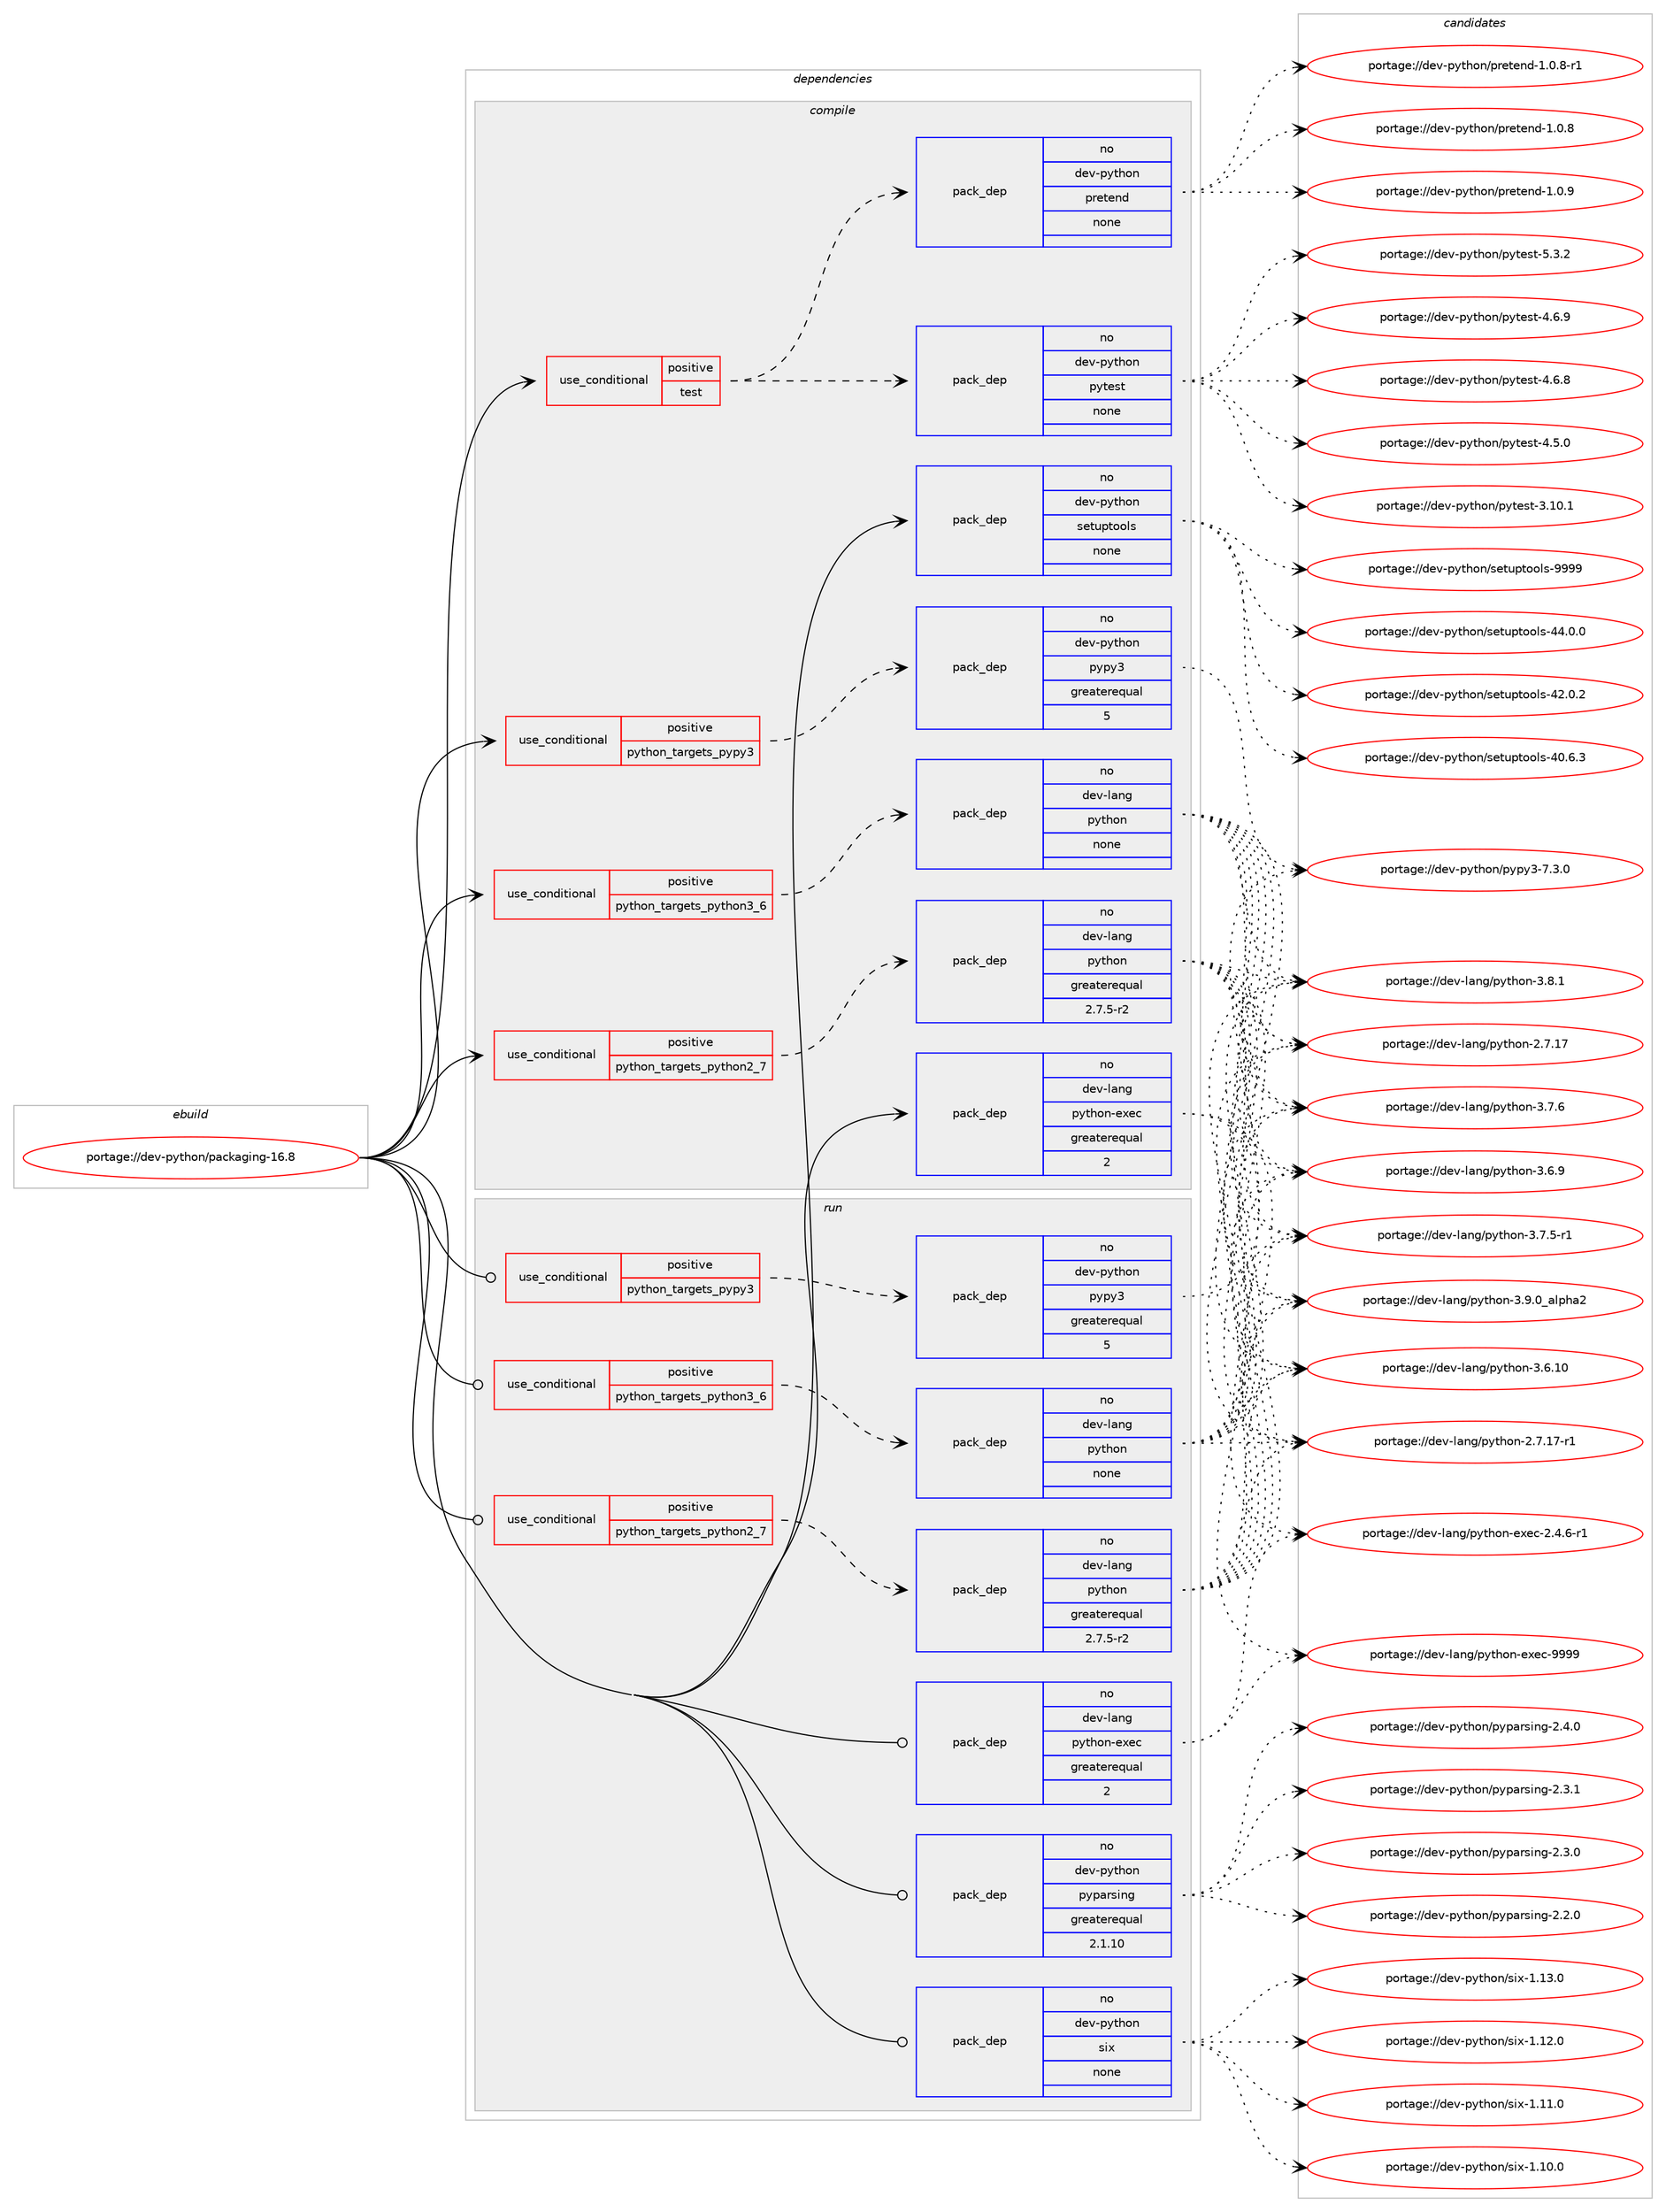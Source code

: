 digraph prolog {

# *************
# Graph options
# *************

newrank=true;
concentrate=true;
compound=true;
graph [rankdir=LR,fontname=Helvetica,fontsize=10,ranksep=1.5];#, ranksep=2.5, nodesep=0.2];
edge  [arrowhead=vee];
node  [fontname=Helvetica,fontsize=10];

# **********
# The ebuild
# **********

subgraph cluster_leftcol {
color=gray;
rank=same;
label=<<i>ebuild</i>>;
id [label="portage://dev-python/packaging-16.8", color=red, width=4, href="../dev-python/packaging-16.8.svg"];
}

# ****************
# The dependencies
# ****************

subgraph cluster_midcol {
color=gray;
label=<<i>dependencies</i>>;
subgraph cluster_compile {
fillcolor="#eeeeee";
style=filled;
label=<<i>compile</i>>;
subgraph cond111495 {
dependency444552 [label=<<TABLE BORDER="0" CELLBORDER="1" CELLSPACING="0" CELLPADDING="4"><TR><TD ROWSPAN="3" CELLPADDING="10">use_conditional</TD></TR><TR><TD>positive</TD></TR><TR><TD>python_targets_pypy3</TD></TR></TABLE>>, shape=none, color=red];
subgraph pack328087 {
dependency444553 [label=<<TABLE BORDER="0" CELLBORDER="1" CELLSPACING="0" CELLPADDING="4" WIDTH="220"><TR><TD ROWSPAN="6" CELLPADDING="30">pack_dep</TD></TR><TR><TD WIDTH="110">no</TD></TR><TR><TD>dev-python</TD></TR><TR><TD>pypy3</TD></TR><TR><TD>greaterequal</TD></TR><TR><TD>5</TD></TR></TABLE>>, shape=none, color=blue];
}
dependency444552:e -> dependency444553:w [weight=20,style="dashed",arrowhead="vee"];
}
id:e -> dependency444552:w [weight=20,style="solid",arrowhead="vee"];
subgraph cond111496 {
dependency444554 [label=<<TABLE BORDER="0" CELLBORDER="1" CELLSPACING="0" CELLPADDING="4"><TR><TD ROWSPAN="3" CELLPADDING="10">use_conditional</TD></TR><TR><TD>positive</TD></TR><TR><TD>python_targets_python2_7</TD></TR></TABLE>>, shape=none, color=red];
subgraph pack328088 {
dependency444555 [label=<<TABLE BORDER="0" CELLBORDER="1" CELLSPACING="0" CELLPADDING="4" WIDTH="220"><TR><TD ROWSPAN="6" CELLPADDING="30">pack_dep</TD></TR><TR><TD WIDTH="110">no</TD></TR><TR><TD>dev-lang</TD></TR><TR><TD>python</TD></TR><TR><TD>greaterequal</TD></TR><TR><TD>2.7.5-r2</TD></TR></TABLE>>, shape=none, color=blue];
}
dependency444554:e -> dependency444555:w [weight=20,style="dashed",arrowhead="vee"];
}
id:e -> dependency444554:w [weight=20,style="solid",arrowhead="vee"];
subgraph cond111497 {
dependency444556 [label=<<TABLE BORDER="0" CELLBORDER="1" CELLSPACING="0" CELLPADDING="4"><TR><TD ROWSPAN="3" CELLPADDING="10">use_conditional</TD></TR><TR><TD>positive</TD></TR><TR><TD>python_targets_python3_6</TD></TR></TABLE>>, shape=none, color=red];
subgraph pack328089 {
dependency444557 [label=<<TABLE BORDER="0" CELLBORDER="1" CELLSPACING="0" CELLPADDING="4" WIDTH="220"><TR><TD ROWSPAN="6" CELLPADDING="30">pack_dep</TD></TR><TR><TD WIDTH="110">no</TD></TR><TR><TD>dev-lang</TD></TR><TR><TD>python</TD></TR><TR><TD>none</TD></TR><TR><TD></TD></TR></TABLE>>, shape=none, color=blue];
}
dependency444556:e -> dependency444557:w [weight=20,style="dashed",arrowhead="vee"];
}
id:e -> dependency444556:w [weight=20,style="solid",arrowhead="vee"];
subgraph cond111498 {
dependency444558 [label=<<TABLE BORDER="0" CELLBORDER="1" CELLSPACING="0" CELLPADDING="4"><TR><TD ROWSPAN="3" CELLPADDING="10">use_conditional</TD></TR><TR><TD>positive</TD></TR><TR><TD>test</TD></TR></TABLE>>, shape=none, color=red];
subgraph pack328090 {
dependency444559 [label=<<TABLE BORDER="0" CELLBORDER="1" CELLSPACING="0" CELLPADDING="4" WIDTH="220"><TR><TD ROWSPAN="6" CELLPADDING="30">pack_dep</TD></TR><TR><TD WIDTH="110">no</TD></TR><TR><TD>dev-python</TD></TR><TR><TD>pretend</TD></TR><TR><TD>none</TD></TR><TR><TD></TD></TR></TABLE>>, shape=none, color=blue];
}
dependency444558:e -> dependency444559:w [weight=20,style="dashed",arrowhead="vee"];
subgraph pack328091 {
dependency444560 [label=<<TABLE BORDER="0" CELLBORDER="1" CELLSPACING="0" CELLPADDING="4" WIDTH="220"><TR><TD ROWSPAN="6" CELLPADDING="30">pack_dep</TD></TR><TR><TD WIDTH="110">no</TD></TR><TR><TD>dev-python</TD></TR><TR><TD>pytest</TD></TR><TR><TD>none</TD></TR><TR><TD></TD></TR></TABLE>>, shape=none, color=blue];
}
dependency444558:e -> dependency444560:w [weight=20,style="dashed",arrowhead="vee"];
}
id:e -> dependency444558:w [weight=20,style="solid",arrowhead="vee"];
subgraph pack328092 {
dependency444561 [label=<<TABLE BORDER="0" CELLBORDER="1" CELLSPACING="0" CELLPADDING="4" WIDTH="220"><TR><TD ROWSPAN="6" CELLPADDING="30">pack_dep</TD></TR><TR><TD WIDTH="110">no</TD></TR><TR><TD>dev-lang</TD></TR><TR><TD>python-exec</TD></TR><TR><TD>greaterequal</TD></TR><TR><TD>2</TD></TR></TABLE>>, shape=none, color=blue];
}
id:e -> dependency444561:w [weight=20,style="solid",arrowhead="vee"];
subgraph pack328093 {
dependency444562 [label=<<TABLE BORDER="0" CELLBORDER="1" CELLSPACING="0" CELLPADDING="4" WIDTH="220"><TR><TD ROWSPAN="6" CELLPADDING="30">pack_dep</TD></TR><TR><TD WIDTH="110">no</TD></TR><TR><TD>dev-python</TD></TR><TR><TD>setuptools</TD></TR><TR><TD>none</TD></TR><TR><TD></TD></TR></TABLE>>, shape=none, color=blue];
}
id:e -> dependency444562:w [weight=20,style="solid",arrowhead="vee"];
}
subgraph cluster_compileandrun {
fillcolor="#eeeeee";
style=filled;
label=<<i>compile and run</i>>;
}
subgraph cluster_run {
fillcolor="#eeeeee";
style=filled;
label=<<i>run</i>>;
subgraph cond111499 {
dependency444563 [label=<<TABLE BORDER="0" CELLBORDER="1" CELLSPACING="0" CELLPADDING="4"><TR><TD ROWSPAN="3" CELLPADDING="10">use_conditional</TD></TR><TR><TD>positive</TD></TR><TR><TD>python_targets_pypy3</TD></TR></TABLE>>, shape=none, color=red];
subgraph pack328094 {
dependency444564 [label=<<TABLE BORDER="0" CELLBORDER="1" CELLSPACING="0" CELLPADDING="4" WIDTH="220"><TR><TD ROWSPAN="6" CELLPADDING="30">pack_dep</TD></TR><TR><TD WIDTH="110">no</TD></TR><TR><TD>dev-python</TD></TR><TR><TD>pypy3</TD></TR><TR><TD>greaterequal</TD></TR><TR><TD>5</TD></TR></TABLE>>, shape=none, color=blue];
}
dependency444563:e -> dependency444564:w [weight=20,style="dashed",arrowhead="vee"];
}
id:e -> dependency444563:w [weight=20,style="solid",arrowhead="odot"];
subgraph cond111500 {
dependency444565 [label=<<TABLE BORDER="0" CELLBORDER="1" CELLSPACING="0" CELLPADDING="4"><TR><TD ROWSPAN="3" CELLPADDING="10">use_conditional</TD></TR><TR><TD>positive</TD></TR><TR><TD>python_targets_python2_7</TD></TR></TABLE>>, shape=none, color=red];
subgraph pack328095 {
dependency444566 [label=<<TABLE BORDER="0" CELLBORDER="1" CELLSPACING="0" CELLPADDING="4" WIDTH="220"><TR><TD ROWSPAN="6" CELLPADDING="30">pack_dep</TD></TR><TR><TD WIDTH="110">no</TD></TR><TR><TD>dev-lang</TD></TR><TR><TD>python</TD></TR><TR><TD>greaterequal</TD></TR><TR><TD>2.7.5-r2</TD></TR></TABLE>>, shape=none, color=blue];
}
dependency444565:e -> dependency444566:w [weight=20,style="dashed",arrowhead="vee"];
}
id:e -> dependency444565:w [weight=20,style="solid",arrowhead="odot"];
subgraph cond111501 {
dependency444567 [label=<<TABLE BORDER="0" CELLBORDER="1" CELLSPACING="0" CELLPADDING="4"><TR><TD ROWSPAN="3" CELLPADDING="10">use_conditional</TD></TR><TR><TD>positive</TD></TR><TR><TD>python_targets_python3_6</TD></TR></TABLE>>, shape=none, color=red];
subgraph pack328096 {
dependency444568 [label=<<TABLE BORDER="0" CELLBORDER="1" CELLSPACING="0" CELLPADDING="4" WIDTH="220"><TR><TD ROWSPAN="6" CELLPADDING="30">pack_dep</TD></TR><TR><TD WIDTH="110">no</TD></TR><TR><TD>dev-lang</TD></TR><TR><TD>python</TD></TR><TR><TD>none</TD></TR><TR><TD></TD></TR></TABLE>>, shape=none, color=blue];
}
dependency444567:e -> dependency444568:w [weight=20,style="dashed",arrowhead="vee"];
}
id:e -> dependency444567:w [weight=20,style="solid",arrowhead="odot"];
subgraph pack328097 {
dependency444569 [label=<<TABLE BORDER="0" CELLBORDER="1" CELLSPACING="0" CELLPADDING="4" WIDTH="220"><TR><TD ROWSPAN="6" CELLPADDING="30">pack_dep</TD></TR><TR><TD WIDTH="110">no</TD></TR><TR><TD>dev-lang</TD></TR><TR><TD>python-exec</TD></TR><TR><TD>greaterequal</TD></TR><TR><TD>2</TD></TR></TABLE>>, shape=none, color=blue];
}
id:e -> dependency444569:w [weight=20,style="solid",arrowhead="odot"];
subgraph pack328098 {
dependency444570 [label=<<TABLE BORDER="0" CELLBORDER="1" CELLSPACING="0" CELLPADDING="4" WIDTH="220"><TR><TD ROWSPAN="6" CELLPADDING="30">pack_dep</TD></TR><TR><TD WIDTH="110">no</TD></TR><TR><TD>dev-python</TD></TR><TR><TD>pyparsing</TD></TR><TR><TD>greaterequal</TD></TR><TR><TD>2.1.10</TD></TR></TABLE>>, shape=none, color=blue];
}
id:e -> dependency444570:w [weight=20,style="solid",arrowhead="odot"];
subgraph pack328099 {
dependency444571 [label=<<TABLE BORDER="0" CELLBORDER="1" CELLSPACING="0" CELLPADDING="4" WIDTH="220"><TR><TD ROWSPAN="6" CELLPADDING="30">pack_dep</TD></TR><TR><TD WIDTH="110">no</TD></TR><TR><TD>dev-python</TD></TR><TR><TD>six</TD></TR><TR><TD>none</TD></TR><TR><TD></TD></TR></TABLE>>, shape=none, color=blue];
}
id:e -> dependency444571:w [weight=20,style="solid",arrowhead="odot"];
}
}

# **************
# The candidates
# **************

subgraph cluster_choices {
rank=same;
color=gray;
label=<<i>candidates</i>>;

subgraph choice328087 {
color=black;
nodesep=1;
choice100101118451121211161041111104711212111212151455546514648 [label="portage://dev-python/pypy3-7.3.0", color=red, width=4,href="../dev-python/pypy3-7.3.0.svg"];
dependency444553:e -> choice100101118451121211161041111104711212111212151455546514648:w [style=dotted,weight="100"];
}
subgraph choice328088 {
color=black;
nodesep=1;
choice10010111845108971101034711212111610411111045514657464895971081121049750 [label="portage://dev-lang/python-3.9.0_alpha2", color=red, width=4,href="../dev-lang/python-3.9.0_alpha2.svg"];
choice100101118451089711010347112121116104111110455146564649 [label="portage://dev-lang/python-3.8.1", color=red, width=4,href="../dev-lang/python-3.8.1.svg"];
choice100101118451089711010347112121116104111110455146554654 [label="portage://dev-lang/python-3.7.6", color=red, width=4,href="../dev-lang/python-3.7.6.svg"];
choice1001011184510897110103471121211161041111104551465546534511449 [label="portage://dev-lang/python-3.7.5-r1", color=red, width=4,href="../dev-lang/python-3.7.5-r1.svg"];
choice100101118451089711010347112121116104111110455146544657 [label="portage://dev-lang/python-3.6.9", color=red, width=4,href="../dev-lang/python-3.6.9.svg"];
choice10010111845108971101034711212111610411111045514654464948 [label="portage://dev-lang/python-3.6.10", color=red, width=4,href="../dev-lang/python-3.6.10.svg"];
choice100101118451089711010347112121116104111110455046554649554511449 [label="portage://dev-lang/python-2.7.17-r1", color=red, width=4,href="../dev-lang/python-2.7.17-r1.svg"];
choice10010111845108971101034711212111610411111045504655464955 [label="portage://dev-lang/python-2.7.17", color=red, width=4,href="../dev-lang/python-2.7.17.svg"];
dependency444555:e -> choice10010111845108971101034711212111610411111045514657464895971081121049750:w [style=dotted,weight="100"];
dependency444555:e -> choice100101118451089711010347112121116104111110455146564649:w [style=dotted,weight="100"];
dependency444555:e -> choice100101118451089711010347112121116104111110455146554654:w [style=dotted,weight="100"];
dependency444555:e -> choice1001011184510897110103471121211161041111104551465546534511449:w [style=dotted,weight="100"];
dependency444555:e -> choice100101118451089711010347112121116104111110455146544657:w [style=dotted,weight="100"];
dependency444555:e -> choice10010111845108971101034711212111610411111045514654464948:w [style=dotted,weight="100"];
dependency444555:e -> choice100101118451089711010347112121116104111110455046554649554511449:w [style=dotted,weight="100"];
dependency444555:e -> choice10010111845108971101034711212111610411111045504655464955:w [style=dotted,weight="100"];
}
subgraph choice328089 {
color=black;
nodesep=1;
choice10010111845108971101034711212111610411111045514657464895971081121049750 [label="portage://dev-lang/python-3.9.0_alpha2", color=red, width=4,href="../dev-lang/python-3.9.0_alpha2.svg"];
choice100101118451089711010347112121116104111110455146564649 [label="portage://dev-lang/python-3.8.1", color=red, width=4,href="../dev-lang/python-3.8.1.svg"];
choice100101118451089711010347112121116104111110455146554654 [label="portage://dev-lang/python-3.7.6", color=red, width=4,href="../dev-lang/python-3.7.6.svg"];
choice1001011184510897110103471121211161041111104551465546534511449 [label="portage://dev-lang/python-3.7.5-r1", color=red, width=4,href="../dev-lang/python-3.7.5-r1.svg"];
choice100101118451089711010347112121116104111110455146544657 [label="portage://dev-lang/python-3.6.9", color=red, width=4,href="../dev-lang/python-3.6.9.svg"];
choice10010111845108971101034711212111610411111045514654464948 [label="portage://dev-lang/python-3.6.10", color=red, width=4,href="../dev-lang/python-3.6.10.svg"];
choice100101118451089711010347112121116104111110455046554649554511449 [label="portage://dev-lang/python-2.7.17-r1", color=red, width=4,href="../dev-lang/python-2.7.17-r1.svg"];
choice10010111845108971101034711212111610411111045504655464955 [label="portage://dev-lang/python-2.7.17", color=red, width=4,href="../dev-lang/python-2.7.17.svg"];
dependency444557:e -> choice10010111845108971101034711212111610411111045514657464895971081121049750:w [style=dotted,weight="100"];
dependency444557:e -> choice100101118451089711010347112121116104111110455146564649:w [style=dotted,weight="100"];
dependency444557:e -> choice100101118451089711010347112121116104111110455146554654:w [style=dotted,weight="100"];
dependency444557:e -> choice1001011184510897110103471121211161041111104551465546534511449:w [style=dotted,weight="100"];
dependency444557:e -> choice100101118451089711010347112121116104111110455146544657:w [style=dotted,weight="100"];
dependency444557:e -> choice10010111845108971101034711212111610411111045514654464948:w [style=dotted,weight="100"];
dependency444557:e -> choice100101118451089711010347112121116104111110455046554649554511449:w [style=dotted,weight="100"];
dependency444557:e -> choice10010111845108971101034711212111610411111045504655464955:w [style=dotted,weight="100"];
}
subgraph choice328090 {
color=black;
nodesep=1;
choice1001011184511212111610411111047112114101116101110100454946484657 [label="portage://dev-python/pretend-1.0.9", color=red, width=4,href="../dev-python/pretend-1.0.9.svg"];
choice10010111845112121116104111110471121141011161011101004549464846564511449 [label="portage://dev-python/pretend-1.0.8-r1", color=red, width=4,href="../dev-python/pretend-1.0.8-r1.svg"];
choice1001011184511212111610411111047112114101116101110100454946484656 [label="portage://dev-python/pretend-1.0.8", color=red, width=4,href="../dev-python/pretend-1.0.8.svg"];
dependency444559:e -> choice1001011184511212111610411111047112114101116101110100454946484657:w [style=dotted,weight="100"];
dependency444559:e -> choice10010111845112121116104111110471121141011161011101004549464846564511449:w [style=dotted,weight="100"];
dependency444559:e -> choice1001011184511212111610411111047112114101116101110100454946484656:w [style=dotted,weight="100"];
}
subgraph choice328091 {
color=black;
nodesep=1;
choice1001011184511212111610411111047112121116101115116455346514650 [label="portage://dev-python/pytest-5.3.2", color=red, width=4,href="../dev-python/pytest-5.3.2.svg"];
choice1001011184511212111610411111047112121116101115116455246544657 [label="portage://dev-python/pytest-4.6.9", color=red, width=4,href="../dev-python/pytest-4.6.9.svg"];
choice1001011184511212111610411111047112121116101115116455246544656 [label="portage://dev-python/pytest-4.6.8", color=red, width=4,href="../dev-python/pytest-4.6.8.svg"];
choice1001011184511212111610411111047112121116101115116455246534648 [label="portage://dev-python/pytest-4.5.0", color=red, width=4,href="../dev-python/pytest-4.5.0.svg"];
choice100101118451121211161041111104711212111610111511645514649484649 [label="portage://dev-python/pytest-3.10.1", color=red, width=4,href="../dev-python/pytest-3.10.1.svg"];
dependency444560:e -> choice1001011184511212111610411111047112121116101115116455346514650:w [style=dotted,weight="100"];
dependency444560:e -> choice1001011184511212111610411111047112121116101115116455246544657:w [style=dotted,weight="100"];
dependency444560:e -> choice1001011184511212111610411111047112121116101115116455246544656:w [style=dotted,weight="100"];
dependency444560:e -> choice1001011184511212111610411111047112121116101115116455246534648:w [style=dotted,weight="100"];
dependency444560:e -> choice100101118451121211161041111104711212111610111511645514649484649:w [style=dotted,weight="100"];
}
subgraph choice328092 {
color=black;
nodesep=1;
choice10010111845108971101034711212111610411111045101120101994557575757 [label="portage://dev-lang/python-exec-9999", color=red, width=4,href="../dev-lang/python-exec-9999.svg"];
choice10010111845108971101034711212111610411111045101120101994550465246544511449 [label="portage://dev-lang/python-exec-2.4.6-r1", color=red, width=4,href="../dev-lang/python-exec-2.4.6-r1.svg"];
dependency444561:e -> choice10010111845108971101034711212111610411111045101120101994557575757:w [style=dotted,weight="100"];
dependency444561:e -> choice10010111845108971101034711212111610411111045101120101994550465246544511449:w [style=dotted,weight="100"];
}
subgraph choice328093 {
color=black;
nodesep=1;
choice10010111845112121116104111110471151011161171121161111111081154557575757 [label="portage://dev-python/setuptools-9999", color=red, width=4,href="../dev-python/setuptools-9999.svg"];
choice100101118451121211161041111104711510111611711211611111110811545525246484648 [label="portage://dev-python/setuptools-44.0.0", color=red, width=4,href="../dev-python/setuptools-44.0.0.svg"];
choice100101118451121211161041111104711510111611711211611111110811545525046484650 [label="portage://dev-python/setuptools-42.0.2", color=red, width=4,href="../dev-python/setuptools-42.0.2.svg"];
choice100101118451121211161041111104711510111611711211611111110811545524846544651 [label="portage://dev-python/setuptools-40.6.3", color=red, width=4,href="../dev-python/setuptools-40.6.3.svg"];
dependency444562:e -> choice10010111845112121116104111110471151011161171121161111111081154557575757:w [style=dotted,weight="100"];
dependency444562:e -> choice100101118451121211161041111104711510111611711211611111110811545525246484648:w [style=dotted,weight="100"];
dependency444562:e -> choice100101118451121211161041111104711510111611711211611111110811545525046484650:w [style=dotted,weight="100"];
dependency444562:e -> choice100101118451121211161041111104711510111611711211611111110811545524846544651:w [style=dotted,weight="100"];
}
subgraph choice328094 {
color=black;
nodesep=1;
choice100101118451121211161041111104711212111212151455546514648 [label="portage://dev-python/pypy3-7.3.0", color=red, width=4,href="../dev-python/pypy3-7.3.0.svg"];
dependency444564:e -> choice100101118451121211161041111104711212111212151455546514648:w [style=dotted,weight="100"];
}
subgraph choice328095 {
color=black;
nodesep=1;
choice10010111845108971101034711212111610411111045514657464895971081121049750 [label="portage://dev-lang/python-3.9.0_alpha2", color=red, width=4,href="../dev-lang/python-3.9.0_alpha2.svg"];
choice100101118451089711010347112121116104111110455146564649 [label="portage://dev-lang/python-3.8.1", color=red, width=4,href="../dev-lang/python-3.8.1.svg"];
choice100101118451089711010347112121116104111110455146554654 [label="portage://dev-lang/python-3.7.6", color=red, width=4,href="../dev-lang/python-3.7.6.svg"];
choice1001011184510897110103471121211161041111104551465546534511449 [label="portage://dev-lang/python-3.7.5-r1", color=red, width=4,href="../dev-lang/python-3.7.5-r1.svg"];
choice100101118451089711010347112121116104111110455146544657 [label="portage://dev-lang/python-3.6.9", color=red, width=4,href="../dev-lang/python-3.6.9.svg"];
choice10010111845108971101034711212111610411111045514654464948 [label="portage://dev-lang/python-3.6.10", color=red, width=4,href="../dev-lang/python-3.6.10.svg"];
choice100101118451089711010347112121116104111110455046554649554511449 [label="portage://dev-lang/python-2.7.17-r1", color=red, width=4,href="../dev-lang/python-2.7.17-r1.svg"];
choice10010111845108971101034711212111610411111045504655464955 [label="portage://dev-lang/python-2.7.17", color=red, width=4,href="../dev-lang/python-2.7.17.svg"];
dependency444566:e -> choice10010111845108971101034711212111610411111045514657464895971081121049750:w [style=dotted,weight="100"];
dependency444566:e -> choice100101118451089711010347112121116104111110455146564649:w [style=dotted,weight="100"];
dependency444566:e -> choice100101118451089711010347112121116104111110455146554654:w [style=dotted,weight="100"];
dependency444566:e -> choice1001011184510897110103471121211161041111104551465546534511449:w [style=dotted,weight="100"];
dependency444566:e -> choice100101118451089711010347112121116104111110455146544657:w [style=dotted,weight="100"];
dependency444566:e -> choice10010111845108971101034711212111610411111045514654464948:w [style=dotted,weight="100"];
dependency444566:e -> choice100101118451089711010347112121116104111110455046554649554511449:w [style=dotted,weight="100"];
dependency444566:e -> choice10010111845108971101034711212111610411111045504655464955:w [style=dotted,weight="100"];
}
subgraph choice328096 {
color=black;
nodesep=1;
choice10010111845108971101034711212111610411111045514657464895971081121049750 [label="portage://dev-lang/python-3.9.0_alpha2", color=red, width=4,href="../dev-lang/python-3.9.0_alpha2.svg"];
choice100101118451089711010347112121116104111110455146564649 [label="portage://dev-lang/python-3.8.1", color=red, width=4,href="../dev-lang/python-3.8.1.svg"];
choice100101118451089711010347112121116104111110455146554654 [label="portage://dev-lang/python-3.7.6", color=red, width=4,href="../dev-lang/python-3.7.6.svg"];
choice1001011184510897110103471121211161041111104551465546534511449 [label="portage://dev-lang/python-3.7.5-r1", color=red, width=4,href="../dev-lang/python-3.7.5-r1.svg"];
choice100101118451089711010347112121116104111110455146544657 [label="portage://dev-lang/python-3.6.9", color=red, width=4,href="../dev-lang/python-3.6.9.svg"];
choice10010111845108971101034711212111610411111045514654464948 [label="portage://dev-lang/python-3.6.10", color=red, width=4,href="../dev-lang/python-3.6.10.svg"];
choice100101118451089711010347112121116104111110455046554649554511449 [label="portage://dev-lang/python-2.7.17-r1", color=red, width=4,href="../dev-lang/python-2.7.17-r1.svg"];
choice10010111845108971101034711212111610411111045504655464955 [label="portage://dev-lang/python-2.7.17", color=red, width=4,href="../dev-lang/python-2.7.17.svg"];
dependency444568:e -> choice10010111845108971101034711212111610411111045514657464895971081121049750:w [style=dotted,weight="100"];
dependency444568:e -> choice100101118451089711010347112121116104111110455146564649:w [style=dotted,weight="100"];
dependency444568:e -> choice100101118451089711010347112121116104111110455146554654:w [style=dotted,weight="100"];
dependency444568:e -> choice1001011184510897110103471121211161041111104551465546534511449:w [style=dotted,weight="100"];
dependency444568:e -> choice100101118451089711010347112121116104111110455146544657:w [style=dotted,weight="100"];
dependency444568:e -> choice10010111845108971101034711212111610411111045514654464948:w [style=dotted,weight="100"];
dependency444568:e -> choice100101118451089711010347112121116104111110455046554649554511449:w [style=dotted,weight="100"];
dependency444568:e -> choice10010111845108971101034711212111610411111045504655464955:w [style=dotted,weight="100"];
}
subgraph choice328097 {
color=black;
nodesep=1;
choice10010111845108971101034711212111610411111045101120101994557575757 [label="portage://dev-lang/python-exec-9999", color=red, width=4,href="../dev-lang/python-exec-9999.svg"];
choice10010111845108971101034711212111610411111045101120101994550465246544511449 [label="portage://dev-lang/python-exec-2.4.6-r1", color=red, width=4,href="../dev-lang/python-exec-2.4.6-r1.svg"];
dependency444569:e -> choice10010111845108971101034711212111610411111045101120101994557575757:w [style=dotted,weight="100"];
dependency444569:e -> choice10010111845108971101034711212111610411111045101120101994550465246544511449:w [style=dotted,weight="100"];
}
subgraph choice328098 {
color=black;
nodesep=1;
choice100101118451121211161041111104711212111297114115105110103455046524648 [label="portage://dev-python/pyparsing-2.4.0", color=red, width=4,href="../dev-python/pyparsing-2.4.0.svg"];
choice100101118451121211161041111104711212111297114115105110103455046514649 [label="portage://dev-python/pyparsing-2.3.1", color=red, width=4,href="../dev-python/pyparsing-2.3.1.svg"];
choice100101118451121211161041111104711212111297114115105110103455046514648 [label="portage://dev-python/pyparsing-2.3.0", color=red, width=4,href="../dev-python/pyparsing-2.3.0.svg"];
choice100101118451121211161041111104711212111297114115105110103455046504648 [label="portage://dev-python/pyparsing-2.2.0", color=red, width=4,href="../dev-python/pyparsing-2.2.0.svg"];
dependency444570:e -> choice100101118451121211161041111104711212111297114115105110103455046524648:w [style=dotted,weight="100"];
dependency444570:e -> choice100101118451121211161041111104711212111297114115105110103455046514649:w [style=dotted,weight="100"];
dependency444570:e -> choice100101118451121211161041111104711212111297114115105110103455046514648:w [style=dotted,weight="100"];
dependency444570:e -> choice100101118451121211161041111104711212111297114115105110103455046504648:w [style=dotted,weight="100"];
}
subgraph choice328099 {
color=black;
nodesep=1;
choice100101118451121211161041111104711510512045494649514648 [label="portage://dev-python/six-1.13.0", color=red, width=4,href="../dev-python/six-1.13.0.svg"];
choice100101118451121211161041111104711510512045494649504648 [label="portage://dev-python/six-1.12.0", color=red, width=4,href="../dev-python/six-1.12.0.svg"];
choice100101118451121211161041111104711510512045494649494648 [label="portage://dev-python/six-1.11.0", color=red, width=4,href="../dev-python/six-1.11.0.svg"];
choice100101118451121211161041111104711510512045494649484648 [label="portage://dev-python/six-1.10.0", color=red, width=4,href="../dev-python/six-1.10.0.svg"];
dependency444571:e -> choice100101118451121211161041111104711510512045494649514648:w [style=dotted,weight="100"];
dependency444571:e -> choice100101118451121211161041111104711510512045494649504648:w [style=dotted,weight="100"];
dependency444571:e -> choice100101118451121211161041111104711510512045494649494648:w [style=dotted,weight="100"];
dependency444571:e -> choice100101118451121211161041111104711510512045494649484648:w [style=dotted,weight="100"];
}
}

}
